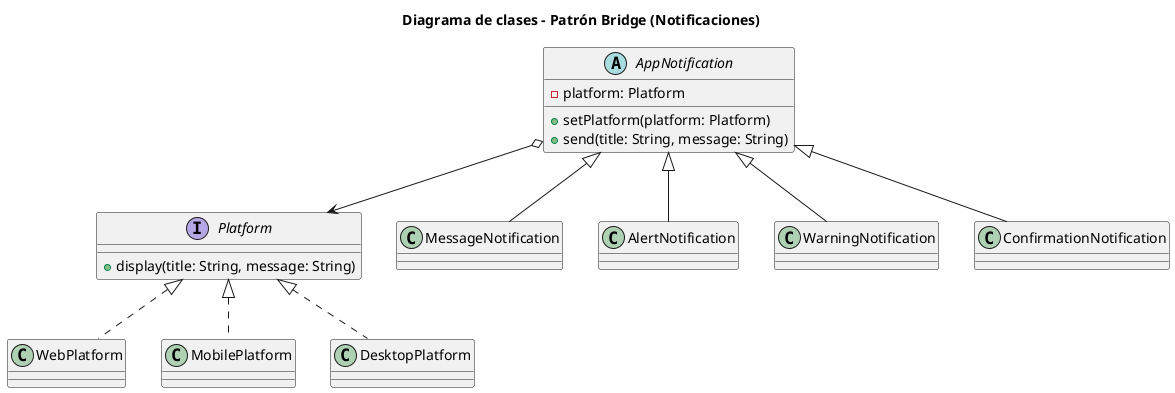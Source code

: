 @startuml
title Diagrama de clases - Patrón Bridge (Notificaciones)

interface Platform {
    +display(title: String, message: String)
}

class WebPlatform
class MobilePlatform
class DesktopPlatform

abstract class AppNotification {
    -platform: Platform
    +setPlatform(platform: Platform)
    +send(title: String, message: String)
}

class MessageNotification
class AlertNotification
class WarningNotification
class ConfirmationNotification

Platform <|.. WebPlatform
Platform <|.. MobilePlatform
Platform <|.. DesktopPlatform

AppNotification o--> Platform
AppNotification <|-- MessageNotification
AppNotification <|-- AlertNotification
AppNotification <|-- WarningNotification
AppNotification <|-- ConfirmationNotification
@enduml
